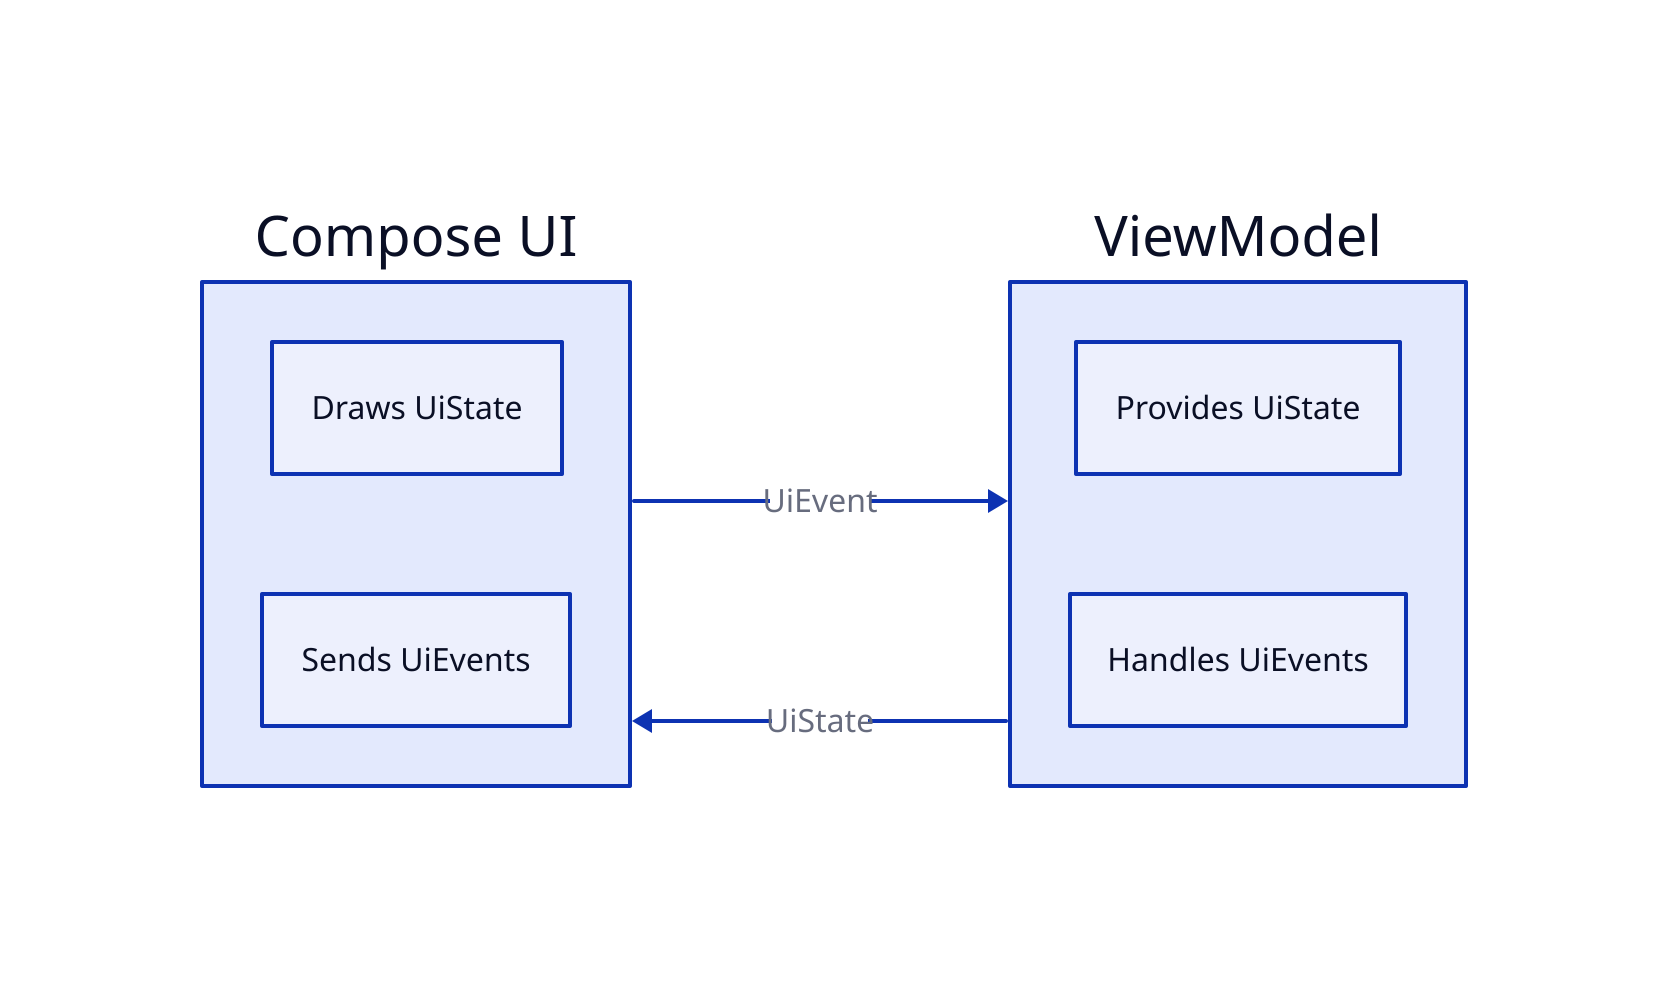 direction: right
ui: "Compose UI" {
  "Draws UiState"
  "Sends UiEvents"
}
vm: "ViewModel" {
  "Provides UiState"
  "Handles UiEvents"
}

ui <- vm: "UiState"
ui -> vm: "UiEvent"